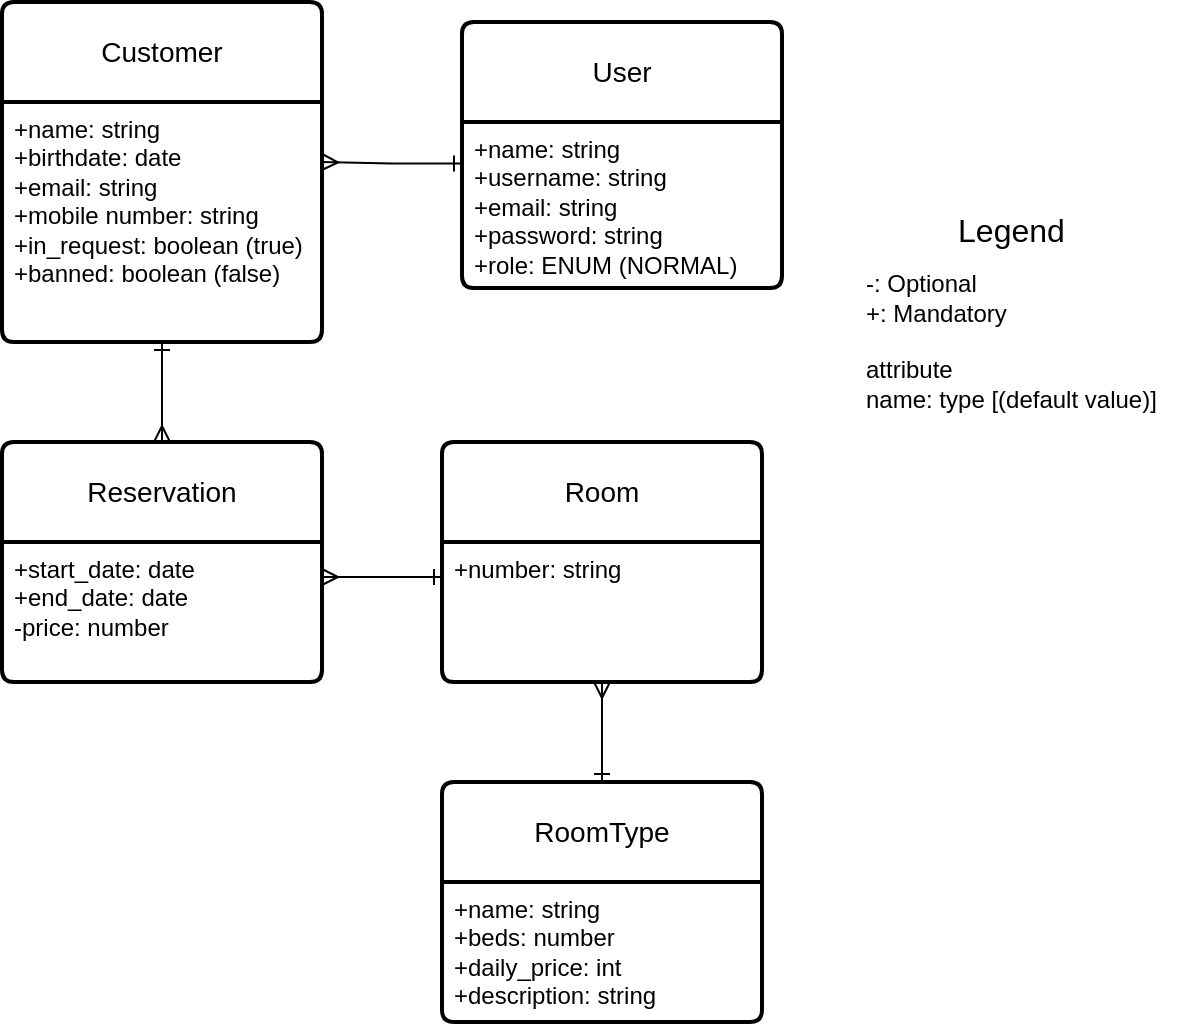 <mxfile version="24.7.17">
  <diagram name="1 oldal" id="osthFVFoLzH-frokFGTB">
    <mxGraphModel dx="1050" dy="621" grid="1" gridSize="10" guides="1" tooltips="1" connect="1" arrows="1" fold="1" page="1" pageScale="1" pageWidth="827" pageHeight="1169" math="0" shadow="0">
      <root>
        <mxCell id="0" />
        <mxCell id="1" parent="0" />
        <mxCell id="wH6veG9tBR207DiI4e0H-1" value="User" style="swimlane;childLayout=stackLayout;horizontal=1;startSize=50;horizontalStack=0;rounded=1;fontSize=14;fontStyle=0;strokeWidth=2;resizeParent=0;resizeLast=1;shadow=0;dashed=0;align=center;arcSize=4;whiteSpace=wrap;html=1;" parent="1" vertex="1">
          <mxGeometry x="400" y="130" width="160" height="133" as="geometry" />
        </mxCell>
        <mxCell id="wH6veG9tBR207DiI4e0H-2" value="&lt;div&gt;+name: string&lt;/div&gt;+username: string&lt;div&gt;+email: string&lt;/div&gt;&lt;div&gt;+password: string&lt;/div&gt;&lt;div&gt;+role: ENUM (NORMAL)&lt;/div&gt;" style="align=left;strokeColor=none;fillColor=none;spacingLeft=4;fontSize=12;verticalAlign=top;resizable=0;rotatable=0;part=1;html=1;" parent="wH6veG9tBR207DiI4e0H-1" vertex="1">
          <mxGeometry y="50" width="160" height="83" as="geometry" />
        </mxCell>
        <mxCell id="wH6veG9tBR207DiI4e0H-3" value="Customer" style="swimlane;childLayout=stackLayout;horizontal=1;startSize=50;horizontalStack=0;rounded=1;fontSize=14;fontStyle=0;strokeWidth=2;resizeParent=0;resizeLast=1;shadow=0;dashed=0;align=center;arcSize=4;whiteSpace=wrap;html=1;" parent="1" vertex="1">
          <mxGeometry x="170" y="120" width="160" height="170" as="geometry" />
        </mxCell>
        <mxCell id="wH6veG9tBR207DiI4e0H-4" value="+name: string&lt;div&gt;+birthdate: date&lt;/div&gt;&lt;div&gt;+email: string&lt;/div&gt;&lt;div&gt;+mobile number: string&lt;/div&gt;&lt;div&gt;+in_request: boolean (true)&lt;/div&gt;&lt;div&gt;+banned: boolean (false)&lt;/div&gt;" style="align=left;strokeColor=none;fillColor=none;spacingLeft=4;fontSize=12;verticalAlign=top;resizable=0;rotatable=0;part=1;html=1;" parent="wH6veG9tBR207DiI4e0H-3" vertex="1">
          <mxGeometry y="50" width="160" height="120" as="geometry" />
        </mxCell>
        <mxCell id="wH6veG9tBR207DiI4e0H-5" value="Room" style="swimlane;childLayout=stackLayout;horizontal=1;startSize=50;horizontalStack=0;rounded=1;fontSize=14;fontStyle=0;strokeWidth=2;resizeParent=0;resizeLast=1;shadow=0;dashed=0;align=center;arcSize=4;whiteSpace=wrap;html=1;" parent="1" vertex="1">
          <mxGeometry x="390" y="340" width="160" height="120" as="geometry" />
        </mxCell>
        <mxCell id="wH6veG9tBR207DiI4e0H-6" value="+number: string" style="align=left;strokeColor=none;fillColor=none;spacingLeft=4;fontSize=12;verticalAlign=top;resizable=0;rotatable=0;part=1;html=1;" parent="wH6veG9tBR207DiI4e0H-5" vertex="1">
          <mxGeometry y="50" width="160" height="70" as="geometry" />
        </mxCell>
        <mxCell id="wH6veG9tBR207DiI4e0H-7" value="RoomType" style="swimlane;childLayout=stackLayout;horizontal=1;startSize=50;horizontalStack=0;rounded=1;fontSize=14;fontStyle=0;strokeWidth=2;resizeParent=0;resizeLast=1;shadow=0;dashed=0;align=center;arcSize=4;whiteSpace=wrap;html=1;" parent="1" vertex="1">
          <mxGeometry x="390" y="510" width="160" height="120" as="geometry" />
        </mxCell>
        <mxCell id="wH6veG9tBR207DiI4e0H-8" value="+name: string&lt;div&gt;+beds: number&lt;div&gt;+daily_price: int&lt;/div&gt;&lt;/div&gt;&lt;div&gt;+description: string&lt;/div&gt;" style="align=left;strokeColor=none;fillColor=none;spacingLeft=4;fontSize=12;verticalAlign=top;resizable=0;rotatable=0;part=1;html=1;" parent="wH6veG9tBR207DiI4e0H-7" vertex="1">
          <mxGeometry y="50" width="160" height="70" as="geometry" />
        </mxCell>
        <mxCell id="wH6veG9tBR207DiI4e0H-9" style="edgeStyle=orthogonalEdgeStyle;rounded=0;orthogonalLoop=1;jettySize=auto;html=1;exitX=0.5;exitY=1;exitDx=0;exitDy=0;entryX=0.5;entryY=0;entryDx=0;entryDy=0;endArrow=ERone;endFill=0;startArrow=ERmany;startFill=0;" parent="1" source="wH6veG9tBR207DiI4e0H-6" target="wH6veG9tBR207DiI4e0H-7" edge="1">
          <mxGeometry relative="1" as="geometry" />
        </mxCell>
        <mxCell id="wH6veG9tBR207DiI4e0H-11" value="Reservation" style="swimlane;childLayout=stackLayout;horizontal=1;startSize=50;horizontalStack=0;rounded=1;fontSize=14;fontStyle=0;strokeWidth=2;resizeParent=0;resizeLast=1;shadow=0;dashed=0;align=center;arcSize=4;whiteSpace=wrap;html=1;" parent="1" vertex="1">
          <mxGeometry x="170" y="340" width="160" height="120" as="geometry" />
        </mxCell>
        <mxCell id="wH6veG9tBR207DiI4e0H-12" value="+start_date: date&lt;div&gt;+end_date: date&lt;/div&gt;&lt;div&gt;-price: number&lt;/div&gt;" style="align=left;strokeColor=none;fillColor=none;spacingLeft=4;fontSize=12;verticalAlign=top;resizable=0;rotatable=0;part=1;html=1;" parent="wH6veG9tBR207DiI4e0H-11" vertex="1">
          <mxGeometry y="50" width="160" height="70" as="geometry" />
        </mxCell>
        <mxCell id="wH6veG9tBR207DiI4e0H-13" style="edgeStyle=orthogonalEdgeStyle;rounded=0;orthogonalLoop=1;jettySize=auto;html=1;exitX=1;exitY=0.25;exitDx=0;exitDy=0;entryX=0;entryY=0.25;entryDx=0;entryDy=0;startArrow=ERmany;startFill=0;endArrow=ERone;endFill=0;" parent="1" source="wH6veG9tBR207DiI4e0H-12" target="wH6veG9tBR207DiI4e0H-6" edge="1">
          <mxGeometry relative="1" as="geometry" />
        </mxCell>
        <mxCell id="wH6veG9tBR207DiI4e0H-14" style="edgeStyle=orthogonalEdgeStyle;rounded=0;orthogonalLoop=1;jettySize=auto;html=1;exitX=0.5;exitY=1;exitDx=0;exitDy=0;entryX=0.5;entryY=0;entryDx=0;entryDy=0;endArrow=ERmany;endFill=0;startArrow=ERone;startFill=0;" parent="1" source="wH6veG9tBR207DiI4e0H-4" target="wH6veG9tBR207DiI4e0H-11" edge="1">
          <mxGeometry relative="1" as="geometry" />
        </mxCell>
        <mxCell id="pzXDdgU7UOfX_fnrfGlg-1" style="edgeStyle=orthogonalEdgeStyle;rounded=0;orthogonalLoop=1;jettySize=auto;html=1;exitX=0;exitY=0.25;exitDx=0;exitDy=0;entryX=1;entryY=0.25;entryDx=0;entryDy=0;endArrow=ERmany;endFill=0;startArrow=ERone;startFill=0;" parent="1" source="wH6veG9tBR207DiI4e0H-2" target="wH6veG9tBR207DiI4e0H-4" edge="1">
          <mxGeometry relative="1" as="geometry" />
        </mxCell>
        <mxCell id="iRjWYKLcKOD4x_D2rIXq-2" value="&lt;div style=&quot;text-align: center; margin-bottom: 10px;&quot;&gt;&lt;font style=&quot;font-size: 16px;&quot;&gt;Legend&lt;/font&gt;&lt;/div&gt;-: Optional&lt;div style=&quot;margin-left: 0px;&quot;&gt;+: Mandatory&lt;/div&gt;&lt;div&gt;&lt;br&gt;&lt;/div&gt;&lt;div&gt;attribute&lt;/div&gt;&lt;div&gt;name: type [(default value)]&lt;/div&gt;" style="text;html=1;align=left;verticalAlign=middle;resizable=0;points=[];autosize=1;strokeColor=none;fillColor=none;rounded=1;labelBorderColor=none;textShadow=0;labelBackgroundColor=default;perimeterSpacing=0;strokeWidth=1;glass=0;" parent="1" vertex="1">
          <mxGeometry x="600" y="220" width="170" height="110" as="geometry" />
        </mxCell>
      </root>
    </mxGraphModel>
  </diagram>
</mxfile>

